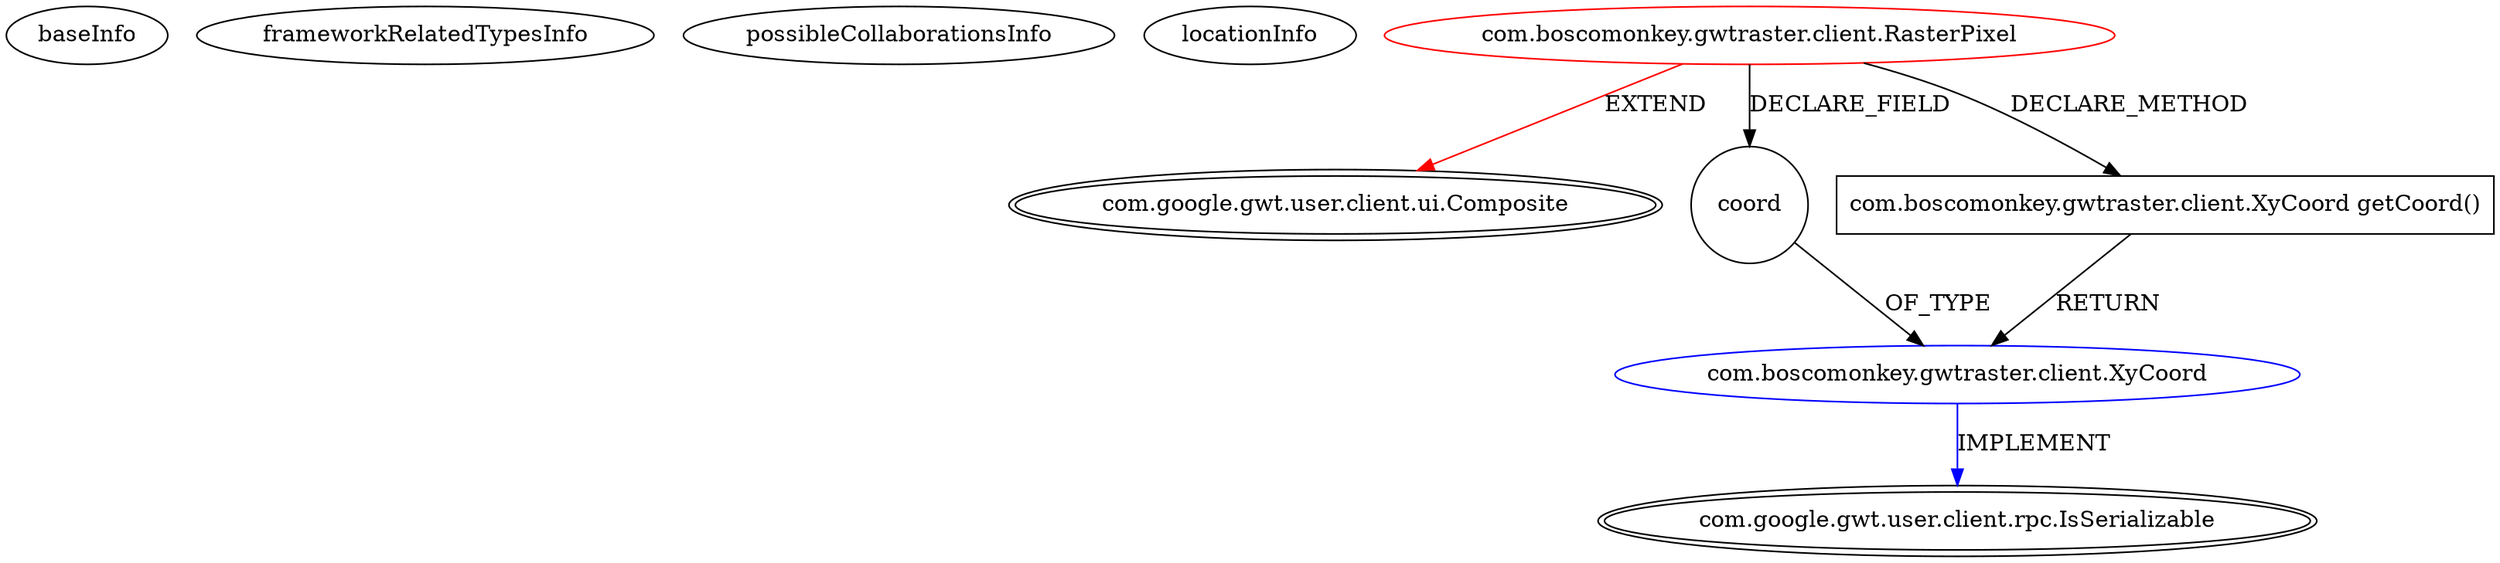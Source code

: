 digraph {
baseInfo[graphId=897,category="extension_graph",isAnonymous=false,possibleRelation=true]
frameworkRelatedTypesInfo[0="com.google.gwt.user.client.ui.Composite"]
possibleCollaborationsInfo[0="897~CLIENT_METHOD_DECLARATION-RETURN_TYPE-FIELD_DECLARATION-~com.google.gwt.user.client.ui.Composite ~com.google.gwt.user.client.rpc.IsSerializable ~false~false"]
locationInfo[projectName="boscomonkey-gwt_raster_panel",filePath="/boscomonkey-gwt_raster_panel/gwt_raster_panel-master/src/com/boscomonkey/gwtraster/client/RasterPixel.java",contextSignature="RasterPixel",graphId="897"]
0[label="com.boscomonkey.gwtraster.client.RasterPixel",vertexType="ROOT_CLIENT_CLASS_DECLARATION",isFrameworkType=false,color=red]
1[label="com.google.gwt.user.client.ui.Composite",vertexType="FRAMEWORK_CLASS_TYPE",isFrameworkType=true,peripheries=2]
2[label="coord",vertexType="FIELD_DECLARATION",isFrameworkType=false,shape=circle]
3[label="com.boscomonkey.gwtraster.client.XyCoord",vertexType="REFERENCE_CLIENT_CLASS_DECLARATION",isFrameworkType=false,color=blue]
4[label="com.google.gwt.user.client.rpc.IsSerializable",vertexType="FRAMEWORK_INTERFACE_TYPE",isFrameworkType=true,peripheries=2]
5[label="com.boscomonkey.gwtraster.client.XyCoord getCoord()",vertexType="CLIENT_METHOD_DECLARATION",isFrameworkType=false,shape=box]
0->1[label="EXTEND",color=red]
0->2[label="DECLARE_FIELD"]
3->4[label="IMPLEMENT",color=blue]
2->3[label="OF_TYPE"]
0->5[label="DECLARE_METHOD"]
5->3[label="RETURN"]
}
